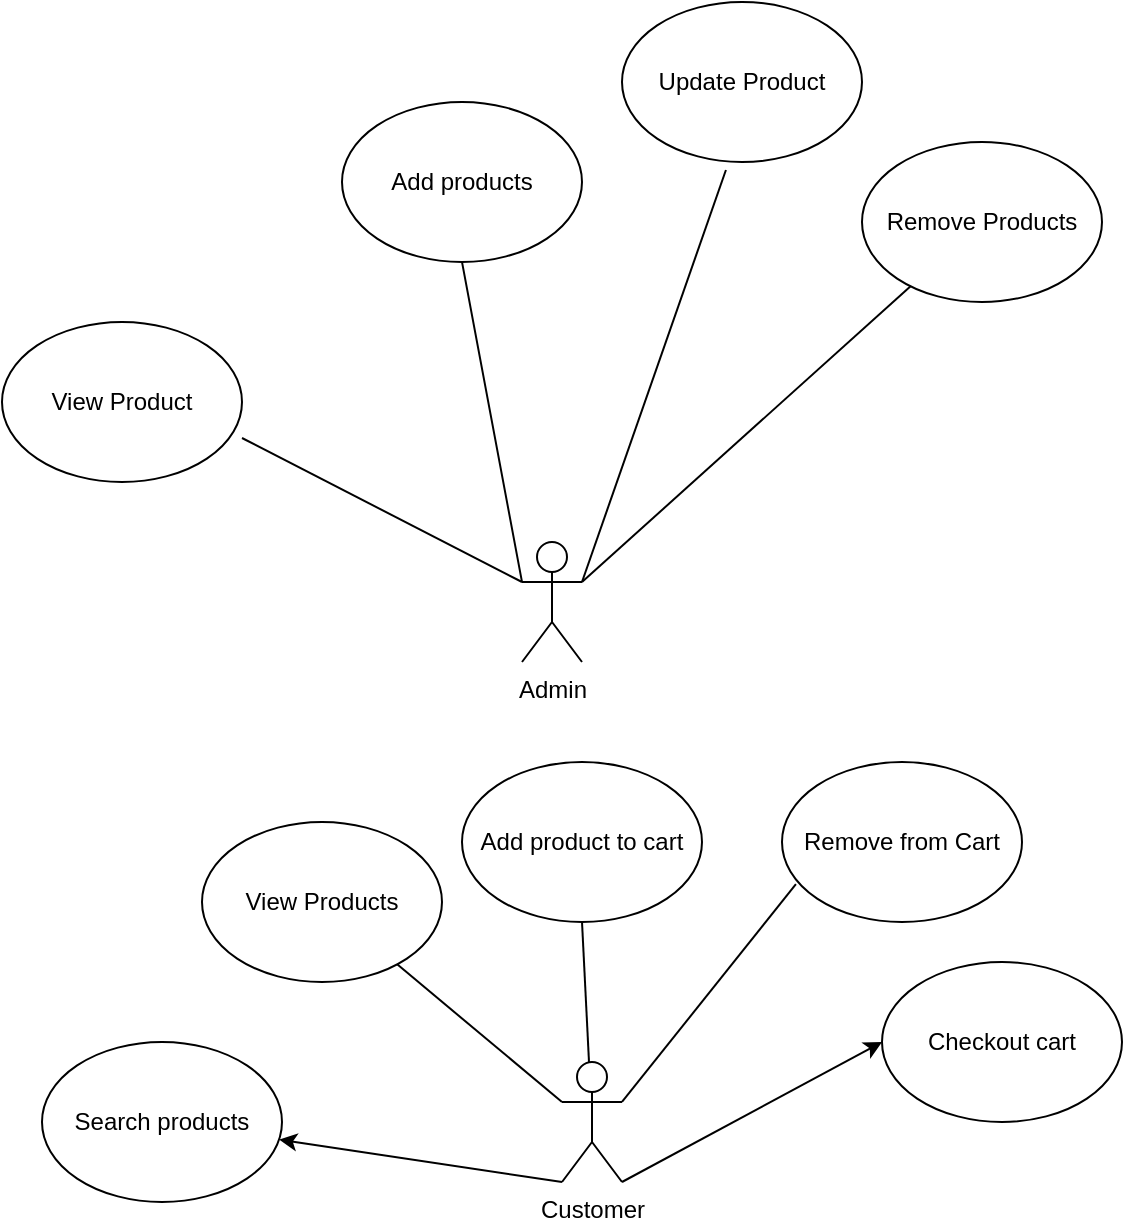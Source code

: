 <mxfile version="16.2.2" type="device" pages="2"><diagram id="K_jND6zjPQF-5_gWDHYc" name="Use Case Diagram"><mxGraphModel dx="1102" dy="666" grid="1" gridSize="10" guides="1" tooltips="1" connect="1" arrows="1" fold="1" page="1" pageScale="1" pageWidth="850" pageHeight="1100" math="0" shadow="0"><root><mxCell id="0"/><mxCell id="1" parent="0"/><mxCell id="-GWtZjvuqiBkllyhQQhf-1" value="Admin&lt;br&gt;" style="shape=umlActor;verticalLabelPosition=bottom;verticalAlign=top;html=1;outlineConnect=0;" vertex="1" parent="1"><mxGeometry x="360" y="290" width="30" height="60" as="geometry"/></mxCell><mxCell id="-GWtZjvuqiBkllyhQQhf-2" value="View Product&lt;br&gt;" style="ellipse;whiteSpace=wrap;html=1;" vertex="1" parent="1"><mxGeometry x="100" y="180" width="120" height="80" as="geometry"/></mxCell><mxCell id="-GWtZjvuqiBkllyhQQhf-3" value="Add products&lt;br&gt;" style="ellipse;whiteSpace=wrap;html=1;" vertex="1" parent="1"><mxGeometry x="270" y="70" width="120" height="80" as="geometry"/></mxCell><mxCell id="-GWtZjvuqiBkllyhQQhf-4" value="View Products" style="ellipse;whiteSpace=wrap;html=1;" vertex="1" parent="1"><mxGeometry x="200" y="430" width="120" height="80" as="geometry"/></mxCell><mxCell id="-GWtZjvuqiBkllyhQQhf-5" value="Remove Products&lt;br&gt;" style="ellipse;whiteSpace=wrap;html=1;" vertex="1" parent="1"><mxGeometry x="530" y="90" width="120" height="80" as="geometry"/></mxCell><mxCell id="-GWtZjvuqiBkllyhQQhf-6" value="Update Product" style="ellipse;whiteSpace=wrap;html=1;" vertex="1" parent="1"><mxGeometry x="410" y="20" width="120" height="80" as="geometry"/></mxCell><mxCell id="-GWtZjvuqiBkllyhQQhf-7" value="" style="endArrow=none;html=1;rounded=0;entryX=0.5;entryY=1;entryDx=0;entryDy=0;" edge="1" parent="1" target="-GWtZjvuqiBkllyhQQhf-3"><mxGeometry width="50" height="50" relative="1" as="geometry"><mxPoint x="360" y="310" as="sourcePoint"/><mxPoint x="420" y="300" as="targetPoint"/></mxGeometry></mxCell><mxCell id="-GWtZjvuqiBkllyhQQhf-8" value="" style="endArrow=none;html=1;rounded=0;entryX=0.433;entryY=1.05;entryDx=0;entryDy=0;entryPerimeter=0;exitX=1;exitY=0.333;exitDx=0;exitDy=0;exitPerimeter=0;" edge="1" parent="1" source="-GWtZjvuqiBkllyhQQhf-1" target="-GWtZjvuqiBkllyhQQhf-6"><mxGeometry width="50" height="50" relative="1" as="geometry"><mxPoint x="370" y="350" as="sourcePoint"/><mxPoint x="420" y="300" as="targetPoint"/></mxGeometry></mxCell><mxCell id="-GWtZjvuqiBkllyhQQhf-9" value="" style="endArrow=none;html=1;rounded=0;" edge="1" parent="1" target="-GWtZjvuqiBkllyhQQhf-5"><mxGeometry width="50" height="50" relative="1" as="geometry"><mxPoint x="390" y="310" as="sourcePoint"/><mxPoint x="420" y="300" as="targetPoint"/></mxGeometry></mxCell><mxCell id="-GWtZjvuqiBkllyhQQhf-10" value="Customer&lt;br&gt;" style="shape=umlActor;verticalLabelPosition=bottom;verticalAlign=top;html=1;outlineConnect=0;" vertex="1" parent="1"><mxGeometry x="380" y="550" width="30" height="60" as="geometry"/></mxCell><mxCell id="-GWtZjvuqiBkllyhQQhf-11" value="Add product to cart&lt;br&gt;" style="ellipse;whiteSpace=wrap;html=1;" vertex="1" parent="1"><mxGeometry x="330" y="400" width="120" height="80" as="geometry"/></mxCell><mxCell id="-GWtZjvuqiBkllyhQQhf-12" value="" style="endArrow=none;html=1;rounded=0;entryX=1;entryY=0.725;entryDx=0;entryDy=0;entryPerimeter=0;" edge="1" parent="1" target="-GWtZjvuqiBkllyhQQhf-2"><mxGeometry width="50" height="50" relative="1" as="geometry"><mxPoint x="360" y="310" as="sourcePoint"/><mxPoint x="420" y="290" as="targetPoint"/></mxGeometry></mxCell><mxCell id="-GWtZjvuqiBkllyhQQhf-13" value="Remove from Cart&lt;br&gt;" style="ellipse;whiteSpace=wrap;html=1;" vertex="1" parent="1"><mxGeometry x="490" y="400" width="120" height="80" as="geometry"/></mxCell><mxCell id="-GWtZjvuqiBkllyhQQhf-17" value="Search products&lt;br&gt;" style="ellipse;whiteSpace=wrap;html=1;" vertex="1" parent="1"><mxGeometry x="120" y="540" width="120" height="80" as="geometry"/></mxCell><mxCell id="-GWtZjvuqiBkllyhQQhf-18" value="Checkout cart" style="ellipse;whiteSpace=wrap;html=1;" vertex="1" parent="1"><mxGeometry x="540" y="500" width="120" height="80" as="geometry"/></mxCell><mxCell id="-GWtZjvuqiBkllyhQQhf-22" value="" style="endArrow=none;html=1;rounded=0;entryX=0.5;entryY=1;entryDx=0;entryDy=0;" edge="1" parent="1" source="-GWtZjvuqiBkllyhQQhf-10" target="-GWtZjvuqiBkllyhQQhf-11"><mxGeometry width="50" height="50" relative="1" as="geometry"><mxPoint x="380" y="565" as="sourcePoint"/><mxPoint x="430" y="515" as="targetPoint"/></mxGeometry></mxCell><mxCell id="-GWtZjvuqiBkllyhQQhf-23" value="" style="endArrow=none;html=1;rounded=0;entryX=0;entryY=0.333;entryDx=0;entryDy=0;entryPerimeter=0;" edge="1" parent="1" source="-GWtZjvuqiBkllyhQQhf-4" target="-GWtZjvuqiBkllyhQQhf-10"><mxGeometry width="50" height="50" relative="1" as="geometry"><mxPoint x="370" y="420" as="sourcePoint"/><mxPoint x="420" y="370" as="targetPoint"/></mxGeometry></mxCell><mxCell id="-GWtZjvuqiBkllyhQQhf-24" value="" style="endArrow=none;html=1;rounded=0;entryX=0.058;entryY=0.763;entryDx=0;entryDy=0;entryPerimeter=0;exitX=1;exitY=0.333;exitDx=0;exitDy=0;exitPerimeter=0;" edge="1" parent="1" source="-GWtZjvuqiBkllyhQQhf-10" target="-GWtZjvuqiBkllyhQQhf-13"><mxGeometry width="50" height="50" relative="1" as="geometry"><mxPoint x="370" y="420" as="sourcePoint"/><mxPoint x="420" y="370" as="targetPoint"/></mxGeometry></mxCell><mxCell id="-GWtZjvuqiBkllyhQQhf-25" value="" style="endArrow=classic;html=1;rounded=0;entryX=0;entryY=0.5;entryDx=0;entryDy=0;exitX=1;exitY=1;exitDx=0;exitDy=0;exitPerimeter=0;" edge="1" parent="1" source="-GWtZjvuqiBkllyhQQhf-10" target="-GWtZjvuqiBkllyhQQhf-18"><mxGeometry width="50" height="50" relative="1" as="geometry"><mxPoint x="370" y="420" as="sourcePoint"/><mxPoint x="420" y="370" as="targetPoint"/></mxGeometry></mxCell><mxCell id="-GWtZjvuqiBkllyhQQhf-26" value="" style="endArrow=classic;html=1;rounded=0;exitX=0;exitY=1;exitDx=0;exitDy=0;exitPerimeter=0;" edge="1" parent="1" source="-GWtZjvuqiBkllyhQQhf-10" target="-GWtZjvuqiBkllyhQQhf-17"><mxGeometry width="50" height="50" relative="1" as="geometry"><mxPoint x="370" y="420" as="sourcePoint"/><mxPoint x="420" y="370" as="targetPoint"/></mxGeometry></mxCell></root></mxGraphModel></diagram><diagram id="k969-R6b6wlBuRtohliE" name="ERD"><mxGraphModel dx="1102" dy="666" grid="1" gridSize="10" guides="1" tooltips="1" connect="1" arrows="1" fold="1" page="1" pageScale="1" pageWidth="850" pageHeight="1100" math="0" shadow="0"><root><mxCell id="ggz1UjSDhOXh42703rhe-0"/><mxCell id="ggz1UjSDhOXh42703rhe-1" parent="ggz1UjSDhOXh42703rhe-0"/><mxCell id="yZ4Fu_RqluTb6tny3okn-0" value="Product&#10;" style="shape=table;startSize=30;container=1;collapsible=1;childLayout=tableLayout;fixedRows=1;rowLines=0;fontStyle=1;align=center;resizeLast=1;" vertex="1" parent="ggz1UjSDhOXh42703rhe-1"><mxGeometry x="180" y="40" width="180" height="240" as="geometry"/></mxCell><mxCell id="yZ4Fu_RqluTb6tny3okn-1" value="" style="shape=tableRow;horizontal=0;startSize=0;swimlaneHead=0;swimlaneBody=0;fillColor=none;collapsible=0;dropTarget=0;points=[[0,0.5],[1,0.5]];portConstraint=eastwest;top=0;left=0;right=0;bottom=1;" vertex="1" parent="yZ4Fu_RqluTb6tny3okn-0"><mxGeometry y="30" width="180" height="30" as="geometry"/></mxCell><mxCell id="yZ4Fu_RqluTb6tny3okn-2" value="PK" style="shape=partialRectangle;connectable=0;fillColor=none;top=0;left=0;bottom=0;right=0;fontStyle=1;overflow=hidden;" vertex="1" parent="yZ4Fu_RqluTb6tny3okn-1"><mxGeometry width="30" height="30" as="geometry"><mxRectangle width="30" height="30" as="alternateBounds"/></mxGeometry></mxCell><mxCell id="yZ4Fu_RqluTb6tny3okn-3" value="UniqueID" style="shape=partialRectangle;connectable=0;fillColor=none;top=0;left=0;bottom=0;right=0;align=left;spacingLeft=6;fontStyle=5;overflow=hidden;" vertex="1" parent="yZ4Fu_RqluTb6tny3okn-1"><mxGeometry x="30" width="150" height="30" as="geometry"><mxRectangle width="150" height="30" as="alternateBounds"/></mxGeometry></mxCell><mxCell id="yZ4Fu_RqluTb6tny3okn-4" value="" style="shape=tableRow;horizontal=0;startSize=0;swimlaneHead=0;swimlaneBody=0;fillColor=none;collapsible=0;dropTarget=0;points=[[0,0.5],[1,0.5]];portConstraint=eastwest;top=0;left=0;right=0;bottom=0;" vertex="1" parent="yZ4Fu_RqluTb6tny3okn-0"><mxGeometry y="60" width="180" height="30" as="geometry"/></mxCell><mxCell id="yZ4Fu_RqluTb6tny3okn-5" value="" style="shape=partialRectangle;connectable=0;fillColor=none;top=0;left=0;bottom=0;right=0;editable=1;overflow=hidden;" vertex="1" parent="yZ4Fu_RqluTb6tny3okn-4"><mxGeometry width="30" height="30" as="geometry"><mxRectangle width="30" height="30" as="alternateBounds"/></mxGeometry></mxCell><mxCell id="yZ4Fu_RqluTb6tny3okn-6" value="name&#10;" style="shape=partialRectangle;connectable=0;fillColor=none;top=0;left=0;bottom=0;right=0;align=left;spacingLeft=6;overflow=hidden;" vertex="1" parent="yZ4Fu_RqluTb6tny3okn-4"><mxGeometry x="30" width="150" height="30" as="geometry"><mxRectangle width="150" height="30" as="alternateBounds"/></mxGeometry></mxCell><mxCell id="yZ4Fu_RqluTb6tny3okn-7" value="" style="shape=tableRow;horizontal=0;startSize=0;swimlaneHead=0;swimlaneBody=0;fillColor=none;collapsible=0;dropTarget=0;points=[[0,0.5],[1,0.5]];portConstraint=eastwest;top=0;left=0;right=0;bottom=0;" vertex="1" parent="yZ4Fu_RqluTb6tny3okn-0"><mxGeometry y="90" width="180" height="30" as="geometry"/></mxCell><mxCell id="yZ4Fu_RqluTb6tny3okn-8" value="" style="shape=partialRectangle;connectable=0;fillColor=none;top=0;left=0;bottom=0;right=0;editable=1;overflow=hidden;" vertex="1" parent="yZ4Fu_RqluTb6tny3okn-7"><mxGeometry width="30" height="30" as="geometry"><mxRectangle width="30" height="30" as="alternateBounds"/></mxGeometry></mxCell><mxCell id="yZ4Fu_RqluTb6tny3okn-9" value="description&#10;" style="shape=partialRectangle;connectable=0;fillColor=none;top=0;left=0;bottom=0;right=0;align=left;spacingLeft=6;overflow=hidden;" vertex="1" parent="yZ4Fu_RqluTb6tny3okn-7"><mxGeometry x="30" width="150" height="30" as="geometry"><mxRectangle width="150" height="30" as="alternateBounds"/></mxGeometry></mxCell><mxCell id="yZ4Fu_RqluTb6tny3okn-10" value="" style="shape=tableRow;horizontal=0;startSize=0;swimlaneHead=0;swimlaneBody=0;fillColor=none;collapsible=0;dropTarget=0;points=[[0,0.5],[1,0.5]];portConstraint=eastwest;top=0;left=0;right=0;bottom=0;" vertex="1" parent="yZ4Fu_RqluTb6tny3okn-0"><mxGeometry y="120" width="180" height="20" as="geometry"/></mxCell><mxCell id="yZ4Fu_RqluTb6tny3okn-11" value="" style="shape=partialRectangle;connectable=0;fillColor=none;top=0;left=0;bottom=0;right=0;editable=1;overflow=hidden;" vertex="1" parent="yZ4Fu_RqluTb6tny3okn-10"><mxGeometry width="30" height="20" as="geometry"><mxRectangle width="30" height="20" as="alternateBounds"/></mxGeometry></mxCell><mxCell id="yZ4Fu_RqluTb6tny3okn-12" value="price&#10;" style="shape=partialRectangle;connectable=0;fillColor=none;top=0;left=0;bottom=0;right=0;align=left;spacingLeft=6;overflow=hidden;" vertex="1" parent="yZ4Fu_RqluTb6tny3okn-10"><mxGeometry x="30" width="150" height="20" as="geometry"><mxRectangle width="150" height="20" as="alternateBounds"/></mxGeometry></mxCell><mxCell id="yZ4Fu_RqluTb6tny3okn-13" value="" style="shape=tableRow;horizontal=0;startSize=0;swimlaneHead=0;swimlaneBody=0;fillColor=none;collapsible=0;dropTarget=0;points=[[0,0.5],[1,0.5]];portConstraint=eastwest;top=0;left=0;right=0;bottom=0;" vertex="1" parent="yZ4Fu_RqluTb6tny3okn-0"><mxGeometry y="140" width="180" height="30" as="geometry"/></mxCell><mxCell id="yZ4Fu_RqluTb6tny3okn-14" value="" style="shape=partialRectangle;connectable=0;fillColor=none;top=0;left=0;bottom=0;right=0;editable=1;overflow=hidden;" vertex="1" parent="yZ4Fu_RqluTb6tny3okn-13"><mxGeometry width="30" height="30" as="geometry"><mxRectangle width="30" height="30" as="alternateBounds"/></mxGeometry></mxCell><mxCell id="yZ4Fu_RqluTb6tny3okn-15" value="date-created" style="shape=partialRectangle;connectable=0;fillColor=none;top=0;left=0;bottom=0;right=0;align=left;spacingLeft=6;overflow=hidden;" vertex="1" parent="yZ4Fu_RqluTb6tny3okn-13"><mxGeometry x="30" width="150" height="30" as="geometry"><mxRectangle width="150" height="30" as="alternateBounds"/></mxGeometry></mxCell><mxCell id="yZ4Fu_RqluTb6tny3okn-16" value="" style="shape=tableRow;horizontal=0;startSize=0;swimlaneHead=0;swimlaneBody=0;fillColor=none;collapsible=0;dropTarget=0;points=[[0,0.5],[1,0.5]];portConstraint=eastwest;top=0;left=0;right=0;bottom=0;" vertex="1" parent="yZ4Fu_RqluTb6tny3okn-0"><mxGeometry y="170" width="180" height="30" as="geometry"/></mxCell><mxCell id="yZ4Fu_RqluTb6tny3okn-17" value="" style="shape=partialRectangle;connectable=0;fillColor=none;top=0;left=0;bottom=0;right=0;editable=1;overflow=hidden;" vertex="1" parent="yZ4Fu_RqluTb6tny3okn-16"><mxGeometry width="30" height="30" as="geometry"><mxRectangle width="30" height="30" as="alternateBounds"/></mxGeometry></mxCell><mxCell id="yZ4Fu_RqluTb6tny3okn-18" value="quantity&#10;" style="shape=partialRectangle;connectable=0;fillColor=none;top=0;left=0;bottom=0;right=0;align=left;spacingLeft=6;overflow=hidden;" vertex="1" parent="yZ4Fu_RqluTb6tny3okn-16"><mxGeometry x="30" width="150" height="30" as="geometry"><mxRectangle width="150" height="30" as="alternateBounds"/></mxGeometry></mxCell><mxCell id="yZ4Fu_RqluTb6tny3okn-19" value="" style="shape=tableRow;horizontal=0;startSize=0;swimlaneHead=0;swimlaneBody=0;fillColor=none;collapsible=0;dropTarget=0;points=[[0,0.5],[1,0.5]];portConstraint=eastwest;top=0;left=0;right=0;bottom=0;" vertex="1" parent="yZ4Fu_RqluTb6tny3okn-0"><mxGeometry y="200" width="180" height="30" as="geometry"/></mxCell><mxCell id="yZ4Fu_RqluTb6tny3okn-20" value="i" style="shape=partialRectangle;connectable=0;fillColor=none;top=0;left=0;bottom=0;right=0;editable=1;overflow=hidden;" vertex="1" parent="yZ4Fu_RqluTb6tny3okn-19"><mxGeometry width="30" height="30" as="geometry"><mxRectangle width="30" height="30" as="alternateBounds"/></mxGeometry></mxCell><mxCell id="yZ4Fu_RqluTb6tny3okn-21" value="image_url&#10;" style="shape=partialRectangle;connectable=0;fillColor=none;top=0;left=0;bottom=0;right=0;align=left;spacingLeft=6;overflow=hidden;" vertex="1" parent="yZ4Fu_RqluTb6tny3okn-19"><mxGeometry x="30" width="150" height="30" as="geometry"><mxRectangle width="150" height="30" as="alternateBounds"/></mxGeometry></mxCell><mxCell id="yZ4Fu_RqluTb6tny3okn-22" value="Cart&#10;" style="shape=table;startSize=30;container=1;collapsible=1;childLayout=tableLayout;fixedRows=1;rowLines=0;fontStyle=1;align=center;resizeLast=1;" vertex="1" parent="ggz1UjSDhOXh42703rhe-1"><mxGeometry x="560" y="20" width="180" height="150" as="geometry"/></mxCell><mxCell id="yZ4Fu_RqluTb6tny3okn-23" value="" style="shape=tableRow;horizontal=0;startSize=0;swimlaneHead=0;swimlaneBody=0;fillColor=none;collapsible=0;dropTarget=0;points=[[0,0.5],[1,0.5]];portConstraint=eastwest;top=0;left=0;right=0;bottom=1;" vertex="1" parent="yZ4Fu_RqluTb6tny3okn-22"><mxGeometry y="30" width="180" height="30" as="geometry"/></mxCell><mxCell id="yZ4Fu_RqluTb6tny3okn-24" value="PK" style="shape=partialRectangle;connectable=0;fillColor=none;top=0;left=0;bottom=0;right=0;fontStyle=1;overflow=hidden;" vertex="1" parent="yZ4Fu_RqluTb6tny3okn-23"><mxGeometry width="30" height="30" as="geometry"><mxRectangle width="30" height="30" as="alternateBounds"/></mxGeometry></mxCell><mxCell id="yZ4Fu_RqluTb6tny3okn-25" value="UniqueID" style="shape=partialRectangle;connectable=0;fillColor=none;top=0;left=0;bottom=0;right=0;align=left;spacingLeft=6;fontStyle=5;overflow=hidden;" vertex="1" parent="yZ4Fu_RqluTb6tny3okn-23"><mxGeometry x="30" width="150" height="30" as="geometry"><mxRectangle width="150" height="30" as="alternateBounds"/></mxGeometry></mxCell><mxCell id="yZ4Fu_RqluTb6tny3okn-26" value="" style="shape=tableRow;horizontal=0;startSize=0;swimlaneHead=0;swimlaneBody=0;fillColor=none;collapsible=0;dropTarget=0;points=[[0,0.5],[1,0.5]];portConstraint=eastwest;top=0;left=0;right=0;bottom=0;" vertex="1" parent="yZ4Fu_RqluTb6tny3okn-22"><mxGeometry y="60" width="180" height="20" as="geometry"/></mxCell><mxCell id="yZ4Fu_RqluTb6tny3okn-27" value="" style="shape=partialRectangle;connectable=0;fillColor=none;top=0;left=0;bottom=0;right=0;editable=1;overflow=hidden;" vertex="1" parent="yZ4Fu_RqluTb6tny3okn-26"><mxGeometry width="30" height="20" as="geometry"><mxRectangle width="30" height="20" as="alternateBounds"/></mxGeometry></mxCell><mxCell id="yZ4Fu_RqluTb6tny3okn-28" value="date_created&#10;" style="shape=partialRectangle;connectable=0;fillColor=none;top=0;left=0;bottom=0;right=0;align=left;spacingLeft=6;overflow=hidden;" vertex="1" parent="yZ4Fu_RqluTb6tny3okn-26"><mxGeometry x="30" width="150" height="20" as="geometry"><mxRectangle width="150" height="20" as="alternateBounds"/></mxGeometry></mxCell><mxCell id="yZ4Fu_RqluTb6tny3okn-29" value="" style="shape=tableRow;horizontal=0;startSize=0;swimlaneHead=0;swimlaneBody=0;fillColor=none;collapsible=0;dropTarget=0;points=[[0,0.5],[1,0.5]];portConstraint=eastwest;top=0;left=0;right=0;bottom=0;" vertex="1" parent="yZ4Fu_RqluTb6tny3okn-22"><mxGeometry y="80" width="180" height="30" as="geometry"/></mxCell><mxCell id="yZ4Fu_RqluTb6tny3okn-30" value="" style="shape=partialRectangle;connectable=0;fillColor=none;top=0;left=0;bottom=0;right=0;editable=1;overflow=hidden;" vertex="1" parent="yZ4Fu_RqluTb6tny3okn-29"><mxGeometry width="30" height="30" as="geometry"><mxRectangle width="30" height="30" as="alternateBounds"/></mxGeometry></mxCell><mxCell id="yZ4Fu_RqluTb6tny3okn-31" value="total_price&#10;" style="shape=partialRectangle;connectable=0;fillColor=none;top=0;left=0;bottom=0;right=0;align=left;spacingLeft=6;overflow=hidden;" vertex="1" parent="yZ4Fu_RqluTb6tny3okn-29"><mxGeometry x="30" width="150" height="30" as="geometry"><mxRectangle width="150" height="30" as="alternateBounds"/></mxGeometry></mxCell><mxCell id="yZ4Fu_RqluTb6tny3okn-32" value="" style="shape=tableRow;horizontal=0;startSize=0;swimlaneHead=0;swimlaneBody=0;fillColor=none;collapsible=0;dropTarget=0;points=[[0,0.5],[1,0.5]];portConstraint=eastwest;top=0;left=0;right=0;bottom=0;" vertex="1" parent="yZ4Fu_RqluTb6tny3okn-22"><mxGeometry y="110" width="180" height="30" as="geometry"/></mxCell><mxCell id="yZ4Fu_RqluTb6tny3okn-33" value="" style="shape=partialRectangle;connectable=0;fillColor=none;top=0;left=0;bottom=0;right=0;editable=1;overflow=hidden;" vertex="1" parent="yZ4Fu_RqluTb6tny3okn-32"><mxGeometry width="30" height="30" as="geometry"><mxRectangle width="30" height="30" as="alternateBounds"/></mxGeometry></mxCell><mxCell id="yZ4Fu_RqluTb6tny3okn-34" value="Row 3" style="shape=partialRectangle;connectable=0;fillColor=none;top=0;left=0;bottom=0;right=0;align=left;spacingLeft=6;overflow=hidden;" vertex="1" parent="yZ4Fu_RqluTb6tny3okn-32"><mxGeometry x="30" width="150" height="30" as="geometry"><mxRectangle width="150" height="30" as="alternateBounds"/></mxGeometry></mxCell><mxCell id="yZ4Fu_RqluTb6tny3okn-35" value="" style="edgeStyle=orthogonalEdgeStyle;fontSize=12;html=1;endArrow=ERmany;rounded=0;exitX=0;exitY=0.5;exitDx=0;exitDy=0;entryX=1.017;entryY=0.133;entryDx=0;entryDy=0;entryPerimeter=0;" edge="1" parent="ggz1UjSDhOXh42703rhe-1" source="yZ4Fu_RqluTb6tny3okn-29" target="yZ4Fu_RqluTb6tny3okn-7"><mxGeometry width="100" height="100" relative="1" as="geometry"><mxPoint x="440" y="370" as="sourcePoint"/><mxPoint x="380" y="290" as="targetPoint"/></mxGeometry></mxCell><mxCell id="yZ4Fu_RqluTb6tny3okn-37" value="User" style="shape=table;startSize=30;container=1;collapsible=1;childLayout=tableLayout;fixedRows=1;rowLines=0;fontStyle=1;align=center;resizeLast=1;" vertex="1" parent="ggz1UjSDhOXh42703rhe-1"><mxGeometry x="10" y="310" width="180" height="180" as="geometry"/></mxCell><mxCell id="yZ4Fu_RqluTb6tny3okn-38" value="" style="shape=tableRow;horizontal=0;startSize=0;swimlaneHead=0;swimlaneBody=0;fillColor=none;collapsible=0;dropTarget=0;points=[[0,0.5],[1,0.5]];portConstraint=eastwest;top=0;left=0;right=0;bottom=1;" vertex="1" parent="yZ4Fu_RqluTb6tny3okn-37"><mxGeometry y="30" width="180" height="30" as="geometry"/></mxCell><mxCell id="yZ4Fu_RqluTb6tny3okn-39" value="PK" style="shape=partialRectangle;connectable=0;fillColor=none;top=0;left=0;bottom=0;right=0;fontStyle=1;overflow=hidden;" vertex="1" parent="yZ4Fu_RqluTb6tny3okn-38"><mxGeometry width="30" height="30" as="geometry"><mxRectangle width="30" height="30" as="alternateBounds"/></mxGeometry></mxCell><mxCell id="yZ4Fu_RqluTb6tny3okn-40" value="UniqueID" style="shape=partialRectangle;connectable=0;fillColor=none;top=0;left=0;bottom=0;right=0;align=left;spacingLeft=6;fontStyle=5;overflow=hidden;" vertex="1" parent="yZ4Fu_RqluTb6tny3okn-38"><mxGeometry x="30" width="150" height="30" as="geometry"><mxRectangle width="150" height="30" as="alternateBounds"/></mxGeometry></mxCell><mxCell id="yZ4Fu_RqluTb6tny3okn-41" value="" style="shape=tableRow;horizontal=0;startSize=0;swimlaneHead=0;swimlaneBody=0;fillColor=none;collapsible=0;dropTarget=0;points=[[0,0.5],[1,0.5]];portConstraint=eastwest;top=0;left=0;right=0;bottom=0;" vertex="1" parent="yZ4Fu_RqluTb6tny3okn-37"><mxGeometry y="60" width="180" height="30" as="geometry"/></mxCell><mxCell id="yZ4Fu_RqluTb6tny3okn-42" value="" style="shape=partialRectangle;connectable=0;fillColor=none;top=0;left=0;bottom=0;right=0;editable=1;overflow=hidden;" vertex="1" parent="yZ4Fu_RqluTb6tny3okn-41"><mxGeometry width="30" height="30" as="geometry"><mxRectangle width="30" height="30" as="alternateBounds"/></mxGeometry></mxCell><mxCell id="yZ4Fu_RqluTb6tny3okn-43" value="first_name" style="shape=partialRectangle;connectable=0;fillColor=none;top=0;left=0;bottom=0;right=0;align=left;spacingLeft=6;overflow=hidden;" vertex="1" parent="yZ4Fu_RqluTb6tny3okn-41"><mxGeometry x="30" width="150" height="30" as="geometry"><mxRectangle width="150" height="30" as="alternateBounds"/></mxGeometry></mxCell><mxCell id="yZ4Fu_RqluTb6tny3okn-44" value="" style="shape=tableRow;horizontal=0;startSize=0;swimlaneHead=0;swimlaneBody=0;fillColor=none;collapsible=0;dropTarget=0;points=[[0,0.5],[1,0.5]];portConstraint=eastwest;top=0;left=0;right=0;bottom=0;" vertex="1" parent="yZ4Fu_RqluTb6tny3okn-37"><mxGeometry y="90" width="180" height="20" as="geometry"/></mxCell><mxCell id="yZ4Fu_RqluTb6tny3okn-45" value="" style="shape=partialRectangle;connectable=0;fillColor=none;top=0;left=0;bottom=0;right=0;editable=1;overflow=hidden;" vertex="1" parent="yZ4Fu_RqluTb6tny3okn-44"><mxGeometry width="30" height="20" as="geometry"><mxRectangle width="30" height="20" as="alternateBounds"/></mxGeometry></mxCell><mxCell id="yZ4Fu_RqluTb6tny3okn-46" value="last_name&#10;" style="shape=partialRectangle;connectable=0;fillColor=none;top=0;left=0;bottom=0;right=0;align=left;spacingLeft=6;overflow=hidden;" vertex="1" parent="yZ4Fu_RqluTb6tny3okn-44"><mxGeometry x="30" width="150" height="20" as="geometry"><mxRectangle width="150" height="20" as="alternateBounds"/></mxGeometry></mxCell><mxCell id="yZ4Fu_RqluTb6tny3okn-47" value="" style="shape=tableRow;horizontal=0;startSize=0;swimlaneHead=0;swimlaneBody=0;fillColor=none;collapsible=0;dropTarget=0;points=[[0,0.5],[1,0.5]];portConstraint=eastwest;top=0;left=0;right=0;bottom=0;" vertex="1" parent="yZ4Fu_RqluTb6tny3okn-37"><mxGeometry y="110" width="180" height="30" as="geometry"/></mxCell><mxCell id="yZ4Fu_RqluTb6tny3okn-48" value="" style="shape=partialRectangle;connectable=0;fillColor=none;top=0;left=0;bottom=0;right=0;editable=1;overflow=hidden;" vertex="1" parent="yZ4Fu_RqluTb6tny3okn-47"><mxGeometry width="30" height="30" as="geometry"><mxRectangle width="30" height="30" as="alternateBounds"/></mxGeometry></mxCell><mxCell id="yZ4Fu_RqluTb6tny3okn-49" value="role&#10;" style="shape=partialRectangle;connectable=0;fillColor=none;top=0;left=0;bottom=0;right=0;align=left;spacingLeft=6;overflow=hidden;" vertex="1" parent="yZ4Fu_RqluTb6tny3okn-47"><mxGeometry x="30" width="150" height="30" as="geometry"><mxRectangle width="150" height="30" as="alternateBounds"/></mxGeometry></mxCell><mxCell id="yZ4Fu_RqluTb6tny3okn-50" value="" style="shape=tableRow;horizontal=0;startSize=0;swimlaneHead=0;swimlaneBody=0;fillColor=none;collapsible=0;dropTarget=0;points=[[0,0.5],[1,0.5]];portConstraint=eastwest;top=0;left=0;right=0;bottom=0;" vertex="1" parent="yZ4Fu_RqluTb6tny3okn-37"><mxGeometry y="140" width="180" height="30" as="geometry"/></mxCell><mxCell id="yZ4Fu_RqluTb6tny3okn-51" value="" style="shape=partialRectangle;connectable=0;fillColor=none;top=0;left=0;bottom=0;right=0;editable=1;overflow=hidden;" vertex="1" parent="yZ4Fu_RqluTb6tny3okn-50"><mxGeometry width="30" height="30" as="geometry"><mxRectangle width="30" height="30" as="alternateBounds"/></mxGeometry></mxCell><mxCell id="yZ4Fu_RqluTb6tny3okn-52" value="email_address&#10;" style="shape=partialRectangle;connectable=0;fillColor=none;top=0;left=0;bottom=0;right=0;align=left;spacingLeft=6;overflow=hidden;" vertex="1" parent="yZ4Fu_RqluTb6tny3okn-50"><mxGeometry x="30" width="150" height="30" as="geometry"><mxRectangle width="150" height="30" as="alternateBounds"/></mxGeometry></mxCell><mxCell id="yZ4Fu_RqluTb6tny3okn-53" value="History&#10;" style="shape=table;startSize=30;container=1;collapsible=1;childLayout=tableLayout;fixedRows=1;rowLines=0;fontStyle=1;align=center;resizeLast=1;" vertex="1" parent="ggz1UjSDhOXh42703rhe-1"><mxGeometry x="290" y="330" width="180" height="170" as="geometry"/></mxCell><mxCell id="yZ4Fu_RqluTb6tny3okn-54" value="" style="shape=tableRow;horizontal=0;startSize=0;swimlaneHead=0;swimlaneBody=0;fillColor=none;collapsible=0;dropTarget=0;points=[[0,0.5],[1,0.5]];portConstraint=eastwest;top=0;left=0;right=0;bottom=1;" vertex="1" parent="yZ4Fu_RqluTb6tny3okn-53"><mxGeometry y="30" width="180" height="20" as="geometry"/></mxCell><mxCell id="yZ4Fu_RqluTb6tny3okn-55" value="PK" style="shape=partialRectangle;connectable=0;fillColor=none;top=0;left=0;bottom=0;right=0;fontStyle=1;overflow=hidden;" vertex="1" parent="yZ4Fu_RqluTb6tny3okn-54"><mxGeometry width="30" height="20" as="geometry"><mxRectangle width="30" height="20" as="alternateBounds"/></mxGeometry></mxCell><mxCell id="yZ4Fu_RqluTb6tny3okn-56" value="UniqueID" style="shape=partialRectangle;connectable=0;fillColor=none;top=0;left=0;bottom=0;right=0;align=left;spacingLeft=6;fontStyle=5;overflow=hidden;" vertex="1" parent="yZ4Fu_RqluTb6tny3okn-54"><mxGeometry x="30" width="150" height="20" as="geometry"><mxRectangle width="150" height="20" as="alternateBounds"/></mxGeometry></mxCell><mxCell id="yZ4Fu_RqluTb6tny3okn-60" value="" style="shape=tableRow;horizontal=0;startSize=0;swimlaneHead=0;swimlaneBody=0;fillColor=none;collapsible=0;dropTarget=0;points=[[0,0.5],[1,0.5]];portConstraint=eastwest;top=0;left=0;right=0;bottom=0;" vertex="1" parent="yZ4Fu_RqluTb6tny3okn-53"><mxGeometry y="50" width="180" height="30" as="geometry"/></mxCell><mxCell id="yZ4Fu_RqluTb6tny3okn-61" value="" style="shape=partialRectangle;connectable=0;fillColor=none;top=0;left=0;bottom=0;right=0;editable=1;overflow=hidden;" vertex="1" parent="yZ4Fu_RqluTb6tny3okn-60"><mxGeometry width="30" height="30" as="geometry"><mxRectangle width="30" height="30" as="alternateBounds"/></mxGeometry></mxCell><mxCell id="yZ4Fu_RqluTb6tny3okn-62" value="" style="shape=partialRectangle;connectable=0;fillColor=none;top=0;left=0;bottom=0;right=0;align=left;spacingLeft=6;overflow=hidden;" vertex="1" parent="yZ4Fu_RqluTb6tny3okn-60"><mxGeometry x="30" width="150" height="30" as="geometry"><mxRectangle width="150" height="30" as="alternateBounds"/></mxGeometry></mxCell><mxCell id="yZ4Fu_RqluTb6tny3okn-63" value="" style="shape=tableRow;horizontal=0;startSize=0;swimlaneHead=0;swimlaneBody=0;fillColor=none;collapsible=0;dropTarget=0;points=[[0,0.5],[1,0.5]];portConstraint=eastwest;top=0;left=0;right=0;bottom=0;" vertex="1" parent="yZ4Fu_RqluTb6tny3okn-53"><mxGeometry y="80" width="180" height="60" as="geometry"/></mxCell><mxCell id="yZ4Fu_RqluTb6tny3okn-64" value="" style="shape=partialRectangle;connectable=0;fillColor=none;top=0;left=0;bottom=0;right=0;editable=1;overflow=hidden;" vertex="1" parent="yZ4Fu_RqluTb6tny3okn-63"><mxGeometry width="30" height="60" as="geometry"><mxRectangle width="30" height="60" as="alternateBounds"/></mxGeometry></mxCell><mxCell id="yZ4Fu_RqluTb6tny3okn-65" value="" style="shape=partialRectangle;connectable=0;fillColor=none;top=0;left=0;bottom=0;right=0;align=left;spacingLeft=6;overflow=hidden;" vertex="1" parent="yZ4Fu_RqluTb6tny3okn-63"><mxGeometry x="30" width="150" height="60" as="geometry"><mxRectangle width="150" height="60" as="alternateBounds"/></mxGeometry></mxCell><mxCell id="yZ4Fu_RqluTb6tny3okn-71" value="Transaction" style="shape=table;startSize=30;container=1;collapsible=1;childLayout=tableLayout;fixedRows=1;rowLines=0;fontStyle=1;align=center;resizeLast=1;" vertex="1" parent="ggz1UjSDhOXh42703rhe-1"><mxGeometry x="600" y="310" width="180" height="200" as="geometry"/></mxCell><mxCell id="yZ4Fu_RqluTb6tny3okn-72" value="" style="shape=tableRow;horizontal=0;startSize=0;swimlaneHead=0;swimlaneBody=0;fillColor=none;collapsible=0;dropTarget=0;points=[[0,0.5],[1,0.5]];portConstraint=eastwest;top=0;left=0;right=0;bottom=1;" vertex="1" parent="yZ4Fu_RqluTb6tny3okn-71"><mxGeometry y="30" width="180" height="70" as="geometry"/></mxCell><mxCell id="yZ4Fu_RqluTb6tny3okn-73" value="PK" style="shape=partialRectangle;connectable=0;fillColor=none;top=0;left=0;bottom=0;right=0;fontStyle=1;overflow=hidden;" vertex="1" parent="yZ4Fu_RqluTb6tny3okn-72"><mxGeometry width="40" height="70" as="geometry"><mxRectangle width="40" height="70" as="alternateBounds"/></mxGeometry></mxCell><mxCell id="yZ4Fu_RqluTb6tny3okn-74" value="UniqueID" style="shape=partialRectangle;connectable=0;fillColor=none;top=0;left=0;bottom=0;right=0;align=left;spacingLeft=6;fontStyle=5;overflow=hidden;" vertex="1" parent="yZ4Fu_RqluTb6tny3okn-72"><mxGeometry x="40" width="140" height="70" as="geometry"><mxRectangle width="140" height="70" as="alternateBounds"/></mxGeometry></mxCell><mxCell id="yZ4Fu_RqluTb6tny3okn-75" value="" style="shape=tableRow;horizontal=0;startSize=0;swimlaneHead=0;swimlaneBody=0;fillColor=none;collapsible=0;dropTarget=0;points=[[0,0.5],[1,0.5]];portConstraint=eastwest;top=0;left=0;right=0;bottom=0;" vertex="1" parent="yZ4Fu_RqluTb6tny3okn-71"><mxGeometry y="100" width="180" height="30" as="geometry"/></mxCell><mxCell id="yZ4Fu_RqluTb6tny3okn-76" value="" style="shape=partialRectangle;connectable=0;fillColor=none;top=0;left=0;bottom=0;right=0;editable=1;overflow=hidden;" vertex="1" parent="yZ4Fu_RqluTb6tny3okn-75"><mxGeometry width="40" height="30" as="geometry"><mxRectangle width="40" height="30" as="alternateBounds"/></mxGeometry></mxCell><mxCell id="yZ4Fu_RqluTb6tny3okn-77" value="Date_created" style="shape=partialRectangle;connectable=0;fillColor=none;top=0;left=0;bottom=0;right=0;align=left;spacingLeft=6;overflow=hidden;" vertex="1" parent="yZ4Fu_RqluTb6tny3okn-75"><mxGeometry x="40" width="140" height="30" as="geometry"><mxRectangle width="140" height="30" as="alternateBounds"/></mxGeometry></mxCell><mxCell id="yZ4Fu_RqluTb6tny3okn-78" value="" style="shape=tableRow;horizontal=0;startSize=0;swimlaneHead=0;swimlaneBody=0;fillColor=none;collapsible=0;dropTarget=0;points=[[0,0.5],[1,0.5]];portConstraint=eastwest;top=0;left=0;right=0;bottom=0;" vertex="1" parent="yZ4Fu_RqluTb6tny3okn-71"><mxGeometry y="130" width="180" height="30" as="geometry"/></mxCell><mxCell id="yZ4Fu_RqluTb6tny3okn-79" value="" style="shape=partialRectangle;connectable=0;fillColor=none;top=0;left=0;bottom=0;right=0;editable=1;overflow=hidden;" vertex="1" parent="yZ4Fu_RqluTb6tny3okn-78"><mxGeometry width="40" height="30" as="geometry"><mxRectangle width="40" height="30" as="alternateBounds"/></mxGeometry></mxCell><mxCell id="yZ4Fu_RqluTb6tny3okn-80" value="Date-completed" style="shape=partialRectangle;connectable=0;fillColor=none;top=0;left=0;bottom=0;right=0;align=left;spacingLeft=6;overflow=hidden;" vertex="1" parent="yZ4Fu_RqluTb6tny3okn-78"><mxGeometry x="40" width="140" height="30" as="geometry"><mxRectangle width="140" height="30" as="alternateBounds"/></mxGeometry></mxCell><mxCell id="yZ4Fu_RqluTb6tny3okn-81" value="" style="shape=tableRow;horizontal=0;startSize=0;swimlaneHead=0;swimlaneBody=0;fillColor=none;collapsible=0;dropTarget=0;points=[[0,0.5],[1,0.5]];portConstraint=eastwest;top=0;left=0;right=0;bottom=0;" vertex="1" parent="yZ4Fu_RqluTb6tny3okn-71"><mxGeometry y="160" width="180" height="30" as="geometry"/></mxCell><mxCell id="yZ4Fu_RqluTb6tny3okn-82" value="" style="shape=partialRectangle;connectable=0;fillColor=none;top=0;left=0;bottom=0;right=0;editable=1;overflow=hidden;" vertex="1" parent="yZ4Fu_RqluTb6tny3okn-81"><mxGeometry width="40" height="30" as="geometry"><mxRectangle width="40" height="30" as="alternateBounds"/></mxGeometry></mxCell><mxCell id="yZ4Fu_RqluTb6tny3okn-83" value="Row 3" style="shape=partialRectangle;connectable=0;fillColor=none;top=0;left=0;bottom=0;right=0;align=left;spacingLeft=6;overflow=hidden;" vertex="1" parent="yZ4Fu_RqluTb6tny3okn-81"><mxGeometry x="40" width="140" height="30" as="geometry"><mxRectangle width="140" height="30" as="alternateBounds"/></mxGeometry></mxCell><mxCell id="yZ4Fu_RqluTb6tny3okn-84" value="" style="edgeStyle=entityRelationEdgeStyle;fontSize=12;html=1;endArrow=ERmany;rounded=0;entryX=-0.011;entryY=0.1;entryDx=0;entryDy=0;entryPerimeter=0;exitX=1;exitY=0.5;exitDx=0;exitDy=0;" edge="1" parent="ggz1UjSDhOXh42703rhe-1" source="yZ4Fu_RqluTb6tny3okn-60" target="yZ4Fu_RqluTb6tny3okn-72"><mxGeometry width="100" height="100" relative="1" as="geometry"><mxPoint x="520" y="390" as="sourcePoint"/><mxPoint x="470" y="220" as="targetPoint"/></mxGeometry></mxCell><mxCell id="yZ4Fu_RqluTb6tny3okn-87" value="" style="edgeStyle=entityRelationEdgeStyle;fontSize=12;html=1;endArrow=ERmandOne;rounded=0;entryX=0;entryY=0.5;entryDx=0;entryDy=0;" edge="1" parent="ggz1UjSDhOXh42703rhe-1"><mxGeometry width="100" height="100" relative="1" as="geometry"><mxPoint x="190" y="410" as="sourcePoint"/><mxPoint x="290" y="390" as="targetPoint"/></mxGeometry></mxCell><mxCell id="yZ4Fu_RqluTb6tny3okn-88" value="" style="fontSize=12;html=1;endArrow=ERmandOne;rounded=0;exitX=0.5;exitY=0;exitDx=0;exitDy=0;" edge="1" parent="ggz1UjSDhOXh42703rhe-1" source="yZ4Fu_RqluTb6tny3okn-71"><mxGeometry width="100" height="100" relative="1" as="geometry"><mxPoint x="370" y="320" as="sourcePoint"/><mxPoint x="660" y="170" as="targetPoint"/></mxGeometry></mxCell></root></mxGraphModel></diagram></mxfile>